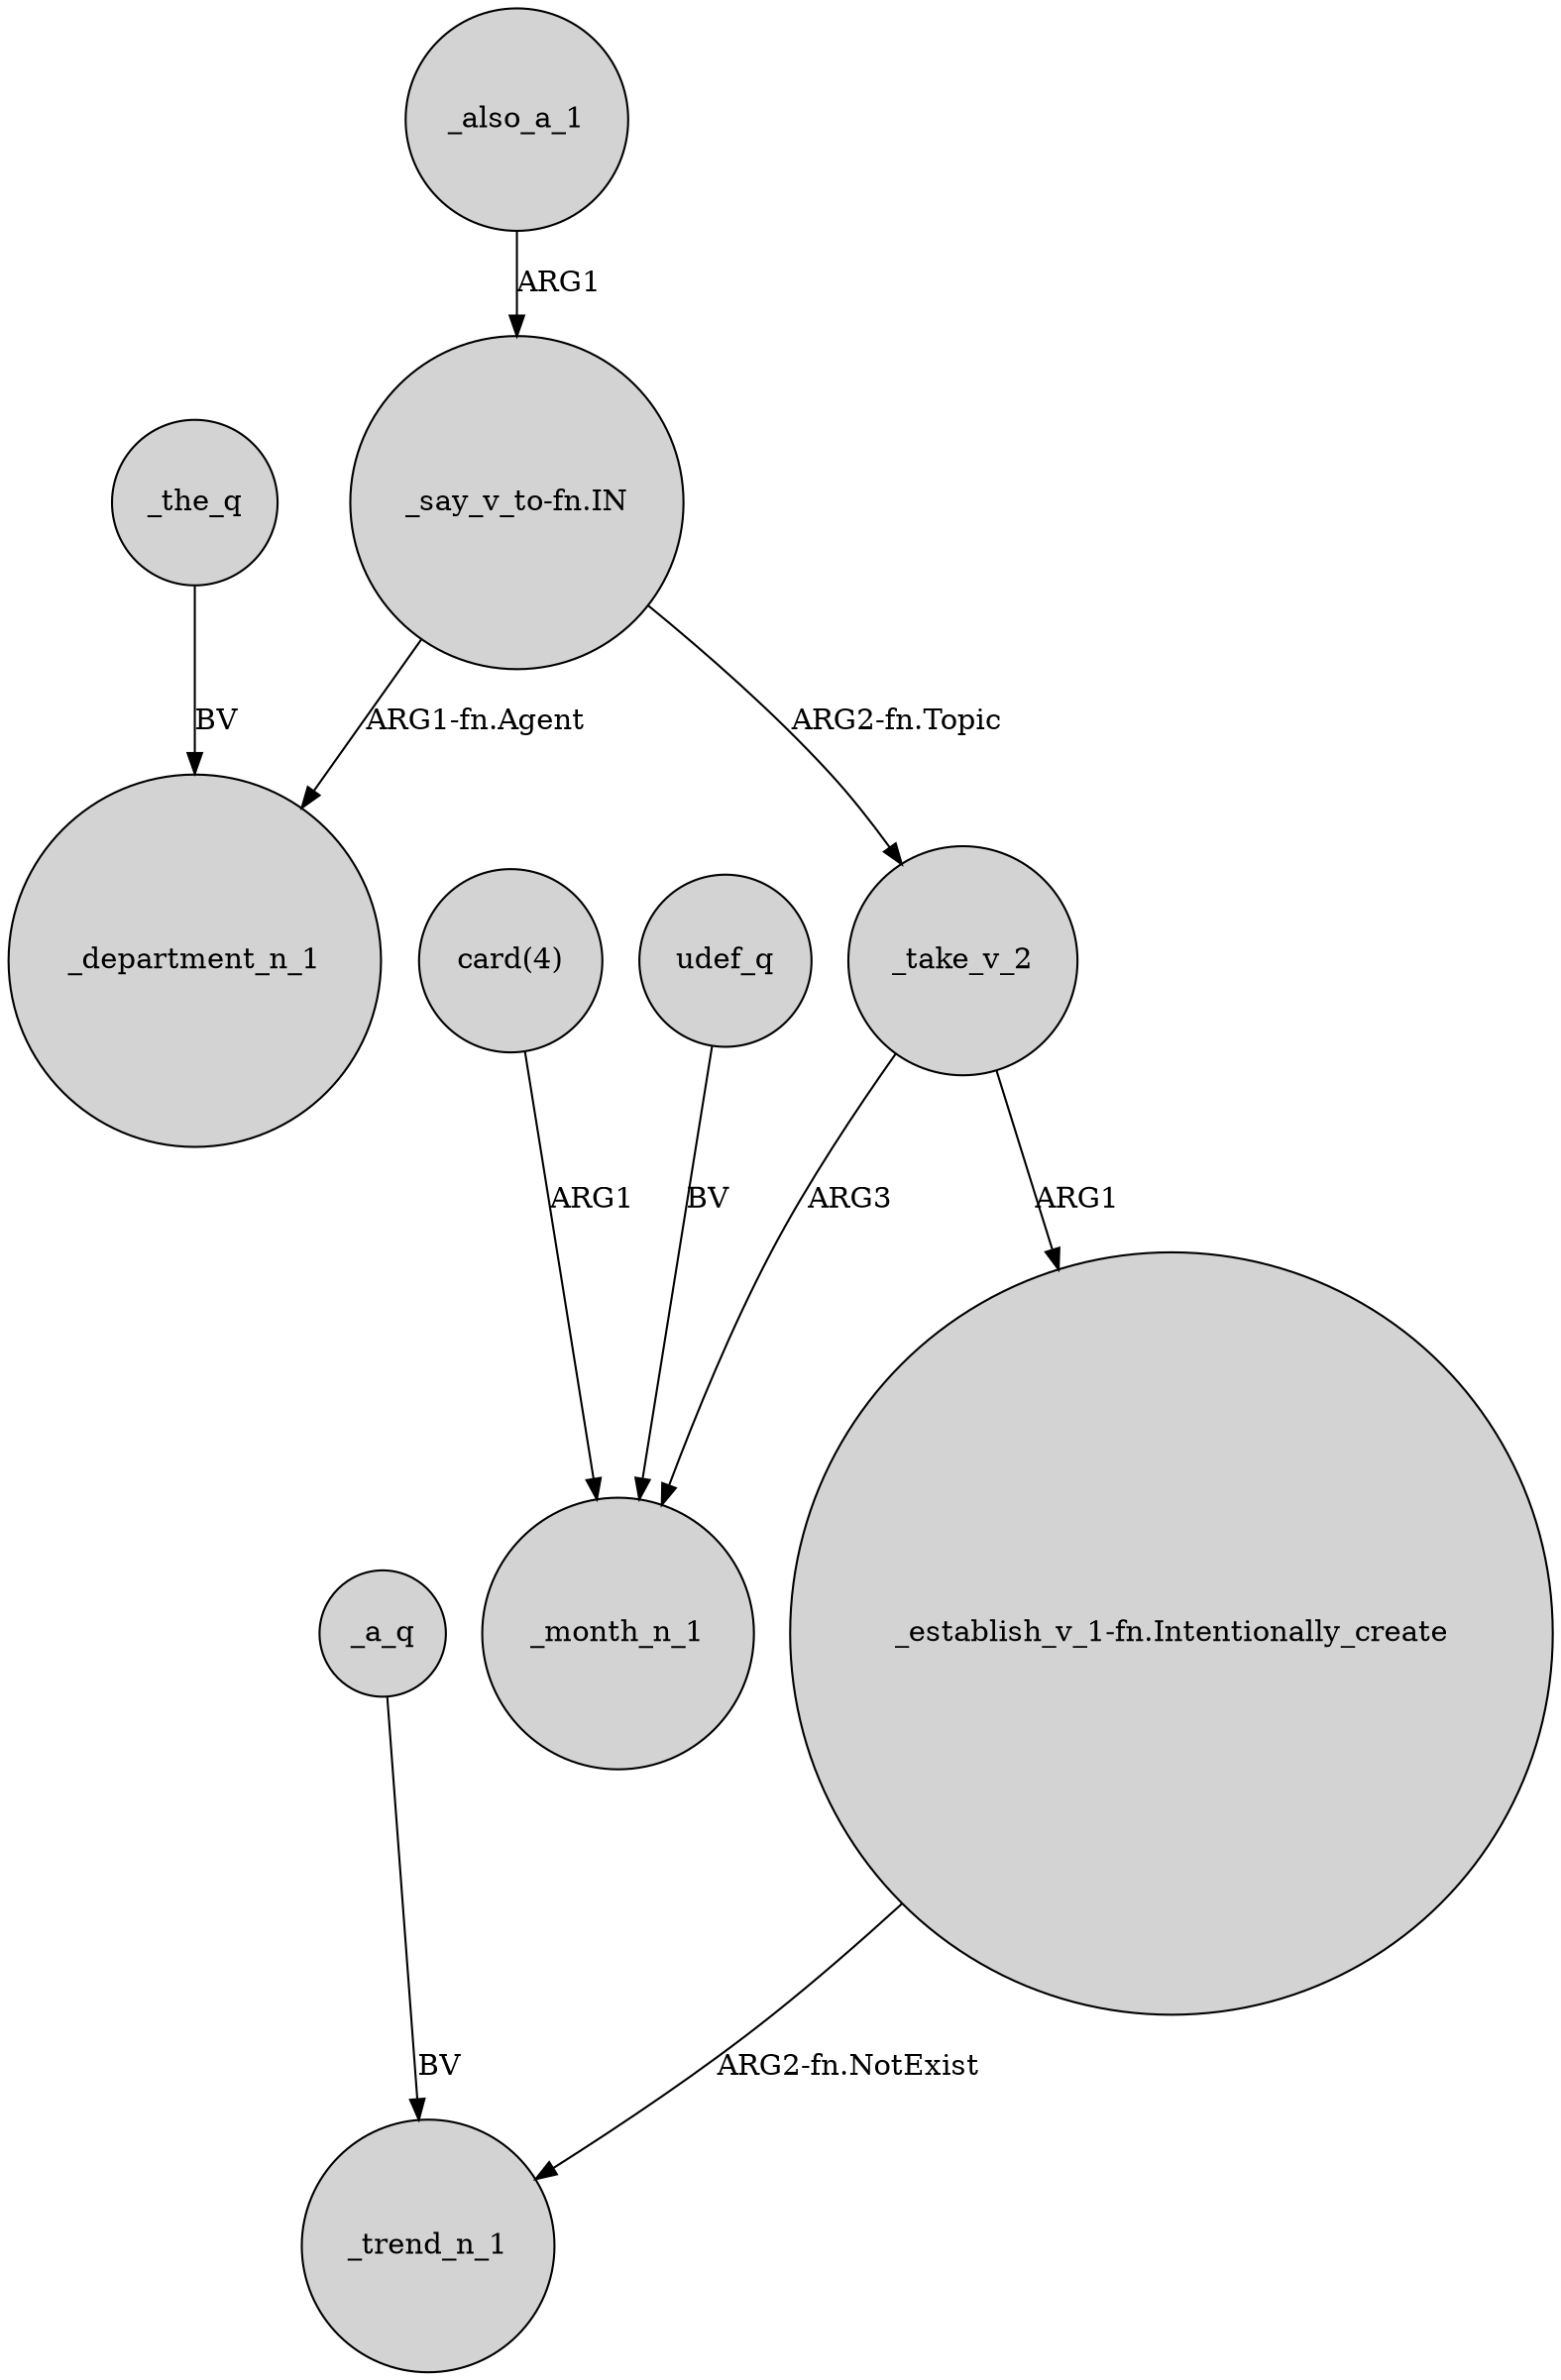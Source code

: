 digraph {
	node [shape=circle style=filled]
	"_say_v_to-fn.IN" -> _department_n_1 [label="ARG1-fn.Agent"]
	"_establish_v_1-fn.Intentionally_create" -> _trend_n_1 [label="ARG2-fn.NotExist"]
	"card(4)" -> _month_n_1 [label=ARG1]
	_also_a_1 -> "_say_v_to-fn.IN" [label=ARG1]
	_take_v_2 -> "_establish_v_1-fn.Intentionally_create" [label=ARG1]
	"_say_v_to-fn.IN" -> _take_v_2 [label="ARG2-fn.Topic"]
	udef_q -> _month_n_1 [label=BV]
	_a_q -> _trend_n_1 [label=BV]
	_the_q -> _department_n_1 [label=BV]
	_take_v_2 -> _month_n_1 [label=ARG3]
}

